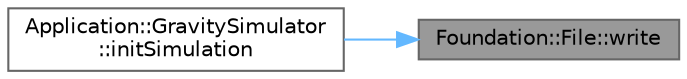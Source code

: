 digraph "Foundation::File::write"
{
 // LATEX_PDF_SIZE
  bgcolor="transparent";
  edge [fontname=Helvetica,fontsize=10,labelfontname=Helvetica,labelfontsize=10];
  node [fontname=Helvetica,fontsize=10,shape=box,height=0.2,width=0.4];
  rankdir="RL";
  Node1 [id="Node000001",label="Foundation::File::write",height=0.2,width=0.4,color="gray40", fillcolor="grey60", style="filled", fontcolor="black",tooltip="Escribe datos en el archivo."];
  Node1 -> Node2 [id="edge1_Node000001_Node000002",dir="back",color="steelblue1",style="solid",tooltip=" "];
  Node2 [id="Node000002",label="Application::GravitySimulator\l::initSimulation",height=0.2,width=0.4,color="grey40", fillcolor="white", style="filled",URL="$class_application_1_1_gravity_simulator.html#afc3198768b2b854471bc0f8dc97bd1fb",tooltip="Inicializa la simulación."];
}
